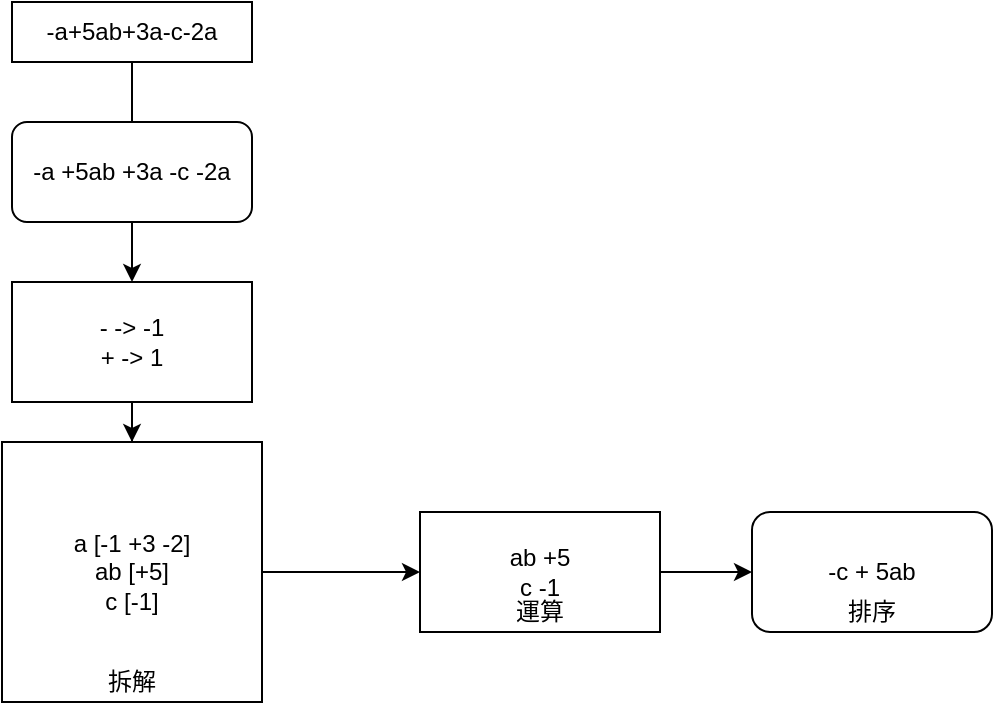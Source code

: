 <mxfile version="14.7.8" type="github">
  <diagram id="4QEDrVtRcObc1ZmQoq7e" name="Page-1">
    <mxGraphModel dx="946" dy="621" grid="1" gridSize="10" guides="1" tooltips="1" connect="1" arrows="1" fold="1" page="1" pageScale="1" pageWidth="827" pageHeight="1169" math="0" shadow="0">
      <root>
        <mxCell id="0" />
        <mxCell id="1" parent="0" />
        <mxCell id="oy3O1JCZGX5kReIiglSY-2" style="edgeStyle=orthogonalEdgeStyle;rounded=0;orthogonalLoop=1;jettySize=auto;html=1;entryX=0.5;entryY=0;entryDx=0;entryDy=0;" edge="1" parent="1" source="oy3O1JCZGX5kReIiglSY-1" target="oy3O1JCZGX5kReIiglSY-11">
          <mxGeometry relative="1" as="geometry">
            <mxPoint x="270" y="240" as="targetPoint" />
            <Array as="points">
              <mxPoint x="270" y="140" />
            </Array>
          </mxGeometry>
        </mxCell>
        <mxCell id="oy3O1JCZGX5kReIiglSY-1" value="-a+5ab+3a-c-2a" style="rounded=0;whiteSpace=wrap;html=1;" vertex="1" parent="1">
          <mxGeometry x="210" y="20" width="120" height="30" as="geometry" />
        </mxCell>
        <mxCell id="oy3O1JCZGX5kReIiglSY-5" style="edgeStyle=orthogonalEdgeStyle;rounded=0;orthogonalLoop=1;jettySize=auto;html=1;entryX=0;entryY=0.5;entryDx=0;entryDy=0;" edge="1" parent="1" source="oy3O1JCZGX5kReIiglSY-3" target="oy3O1JCZGX5kReIiglSY-4">
          <mxGeometry relative="1" as="geometry" />
        </mxCell>
        <mxCell id="oy3O1JCZGX5kReIiglSY-3" value="a [-1 +3 -2]&lt;br&gt;ab [+5]&lt;br&gt;c [-1]" style="whiteSpace=wrap;html=1;aspect=fixed;" vertex="1" parent="1">
          <mxGeometry x="205" y="240" width="130" height="130" as="geometry" />
        </mxCell>
        <mxCell id="oy3O1JCZGX5kReIiglSY-6" style="edgeStyle=orthogonalEdgeStyle;rounded=0;orthogonalLoop=1;jettySize=auto;html=1;" edge="1" parent="1" source="oy3O1JCZGX5kReIiglSY-4" target="oy3O1JCZGX5kReIiglSY-7">
          <mxGeometry relative="1" as="geometry">
            <mxPoint x="590" y="305" as="targetPoint" />
          </mxGeometry>
        </mxCell>
        <mxCell id="oy3O1JCZGX5kReIiglSY-4" value="ab +5&lt;br&gt;c -1" style="rounded=0;whiteSpace=wrap;html=1;" vertex="1" parent="1">
          <mxGeometry x="414" y="275" width="120" height="60" as="geometry" />
        </mxCell>
        <mxCell id="oy3O1JCZGX5kReIiglSY-7" value="-c + 5ab" style="rounded=1;whiteSpace=wrap;html=1;" vertex="1" parent="1">
          <mxGeometry x="580" y="275" width="120" height="60" as="geometry" />
        </mxCell>
        <mxCell id="oy3O1JCZGX5kReIiglSY-8" value="拆解" style="text;html=1;strokeColor=none;fillColor=none;align=center;verticalAlign=middle;whiteSpace=wrap;rounded=0;" vertex="1" parent="1">
          <mxGeometry x="250" y="350" width="40" height="20" as="geometry" />
        </mxCell>
        <mxCell id="oy3O1JCZGX5kReIiglSY-9" value="運算" style="text;html=1;strokeColor=none;fillColor=none;align=center;verticalAlign=middle;whiteSpace=wrap;rounded=0;" vertex="1" parent="1">
          <mxGeometry x="454" y="315" width="40" height="20" as="geometry" />
        </mxCell>
        <mxCell id="oy3O1JCZGX5kReIiglSY-10" value="排序" style="text;html=1;strokeColor=none;fillColor=none;align=center;verticalAlign=middle;whiteSpace=wrap;rounded=0;" vertex="1" parent="1">
          <mxGeometry x="620" y="315" width="40" height="20" as="geometry" />
        </mxCell>
        <mxCell id="oy3O1JCZGX5kReIiglSY-14" style="edgeStyle=orthogonalEdgeStyle;rounded=0;orthogonalLoop=1;jettySize=auto;html=1;" edge="1" parent="1" source="oy3O1JCZGX5kReIiglSY-11" target="oy3O1JCZGX5kReIiglSY-13">
          <mxGeometry relative="1" as="geometry" />
        </mxCell>
        <mxCell id="oy3O1JCZGX5kReIiglSY-11" value="-a +5ab +3a -c -2a" style="rounded=1;whiteSpace=wrap;html=1;" vertex="1" parent="1">
          <mxGeometry x="210" y="80" width="120" height="50" as="geometry" />
        </mxCell>
        <mxCell id="oy3O1JCZGX5kReIiglSY-15" style="edgeStyle=orthogonalEdgeStyle;rounded=0;orthogonalLoop=1;jettySize=auto;html=1;" edge="1" parent="1" source="oy3O1JCZGX5kReIiglSY-13" target="oy3O1JCZGX5kReIiglSY-3">
          <mxGeometry relative="1" as="geometry" />
        </mxCell>
        <mxCell id="oy3O1JCZGX5kReIiglSY-13" value="- -&amp;gt; -1&lt;br&gt;+ -&amp;gt; 1" style="rounded=0;whiteSpace=wrap;html=1;" vertex="1" parent="1">
          <mxGeometry x="210" y="160" width="120" height="60" as="geometry" />
        </mxCell>
      </root>
    </mxGraphModel>
  </diagram>
</mxfile>

